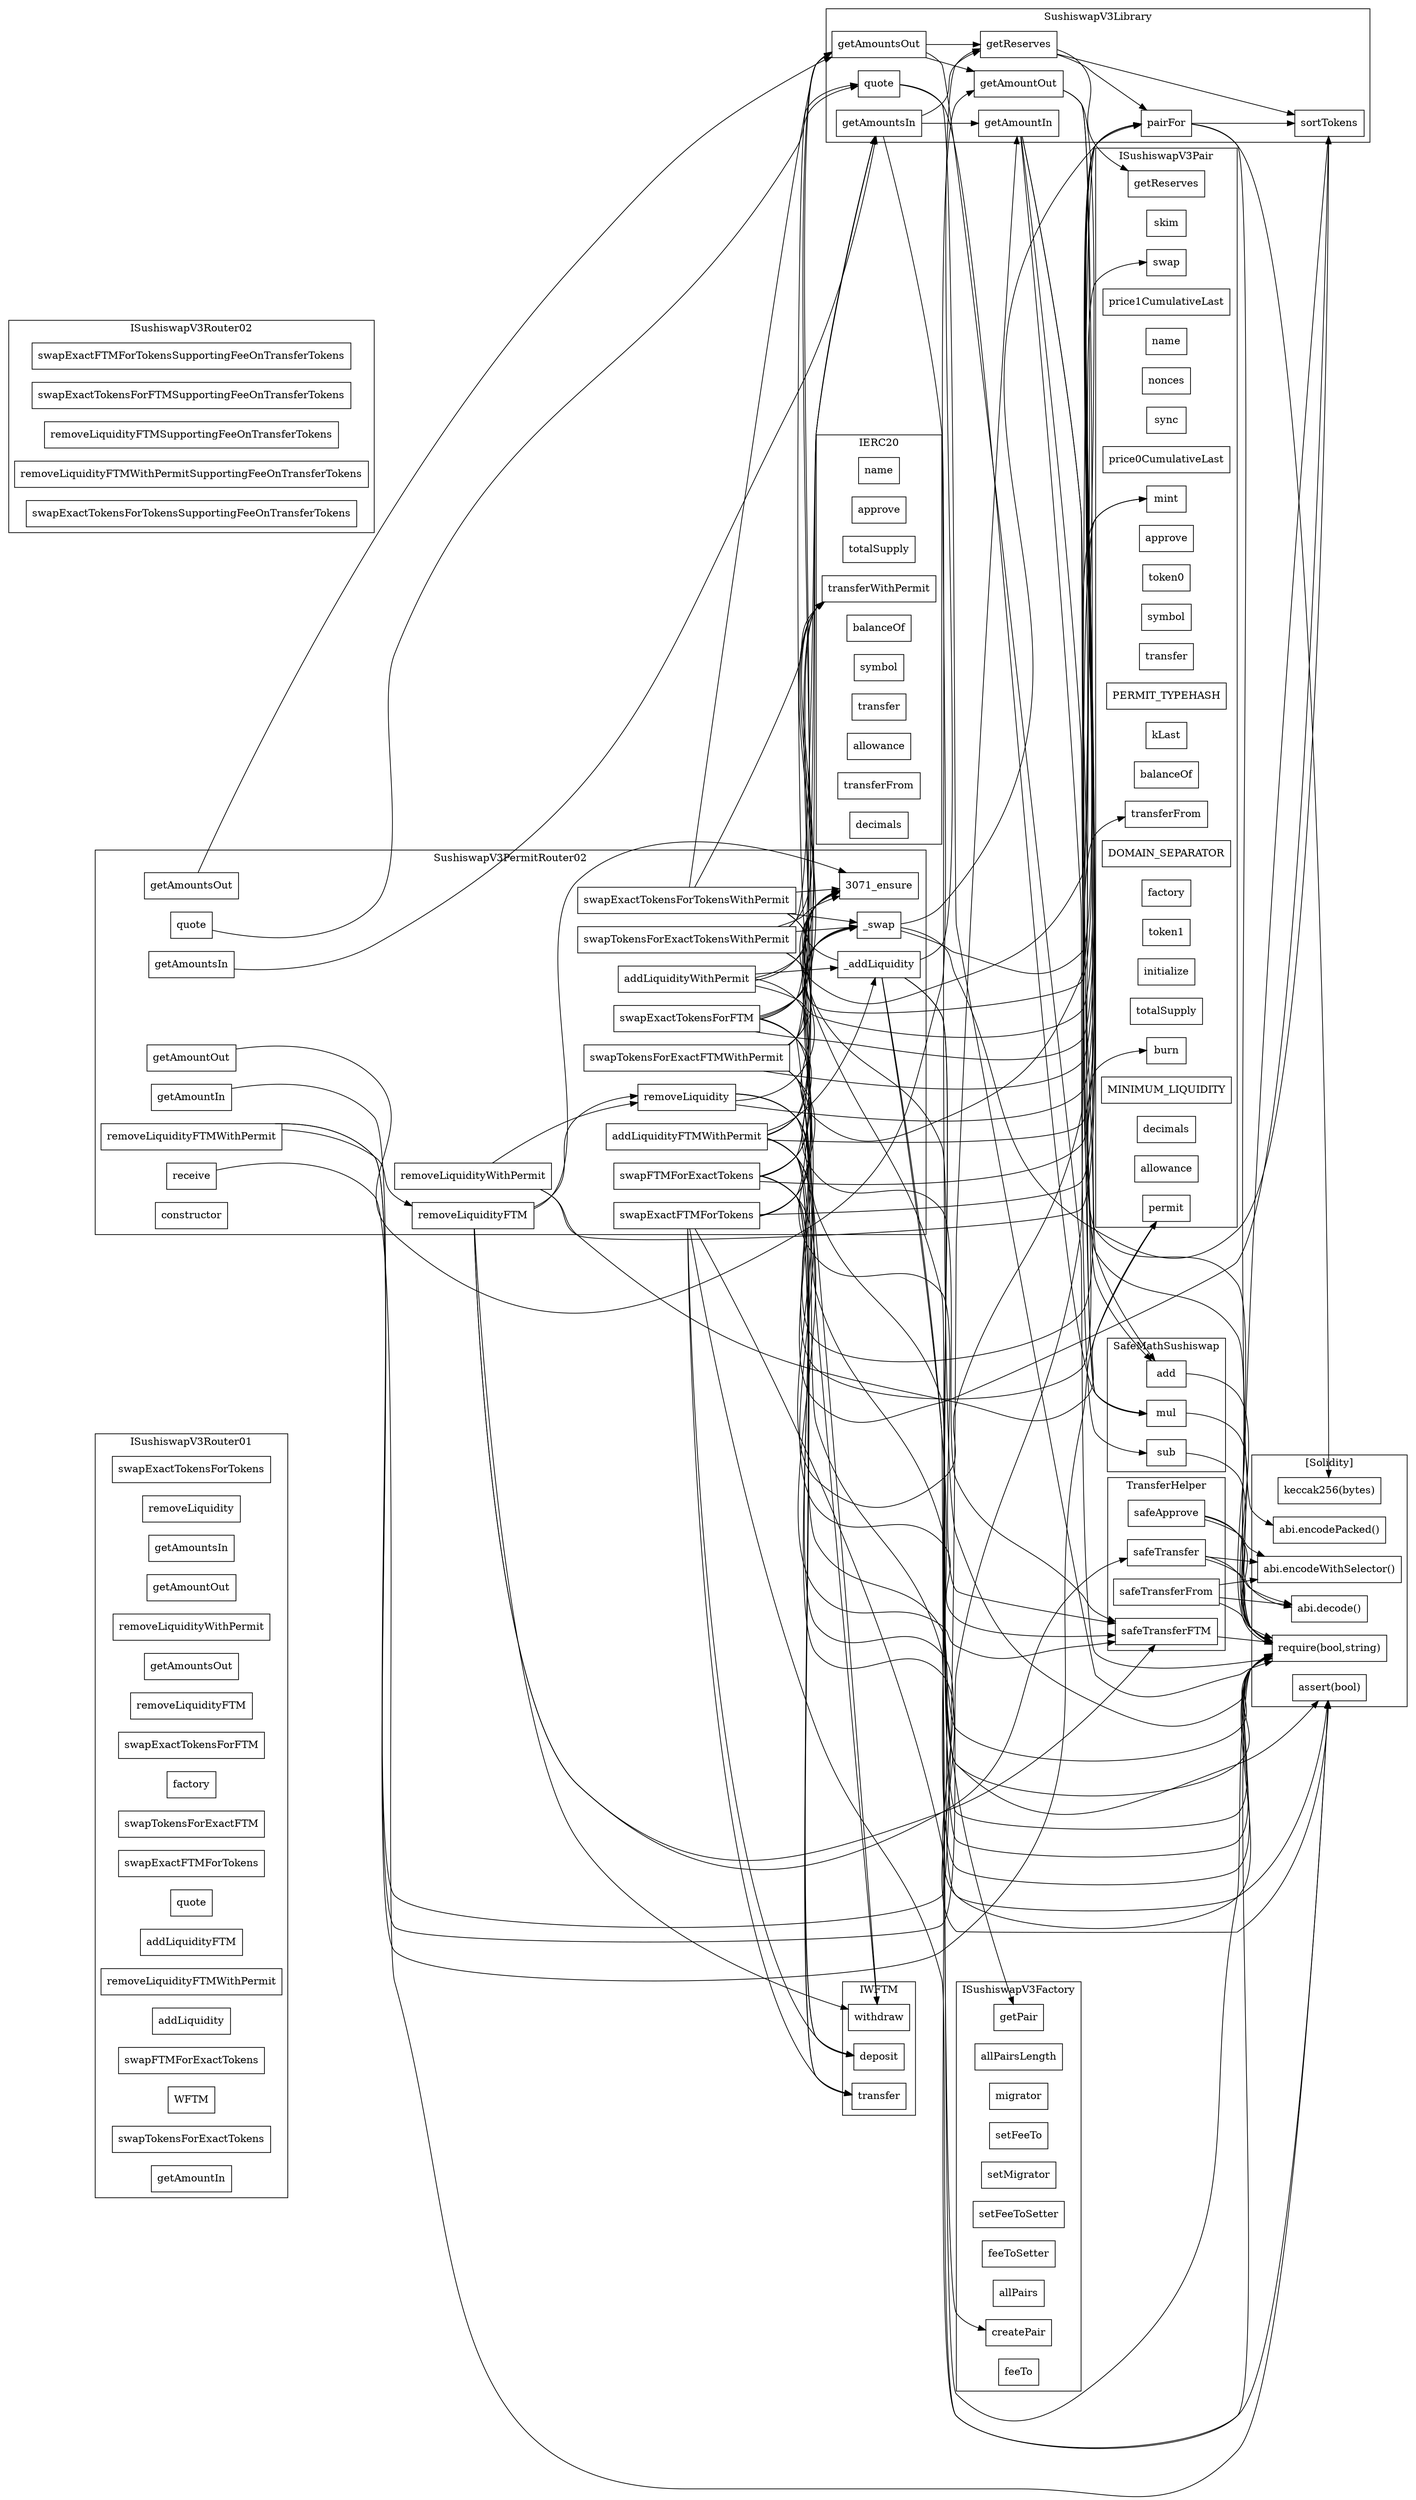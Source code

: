 strict digraph {
rankdir="LR"
node [shape=box]
subgraph cluster_1251_ISushiswapV3Router01 {
label = "ISushiswapV3Router01"
"1251_swapExactTokensForTokens" [label="swapExactTokensForTokens"]
"1251_removeLiquidity" [label="removeLiquidity"]
"1251_getAmountsIn" [label="getAmountsIn"]
"1251_getAmountOut" [label="getAmountOut"]
"1251_removeLiquidityWithPermit" [label="removeLiquidityWithPermit"]
"1251_getAmountsOut" [label="getAmountsOut"]
"1251_removeLiquidityFTM" [label="removeLiquidityFTM"]
"1251_swapExactTokensForFTM" [label="swapExactTokensForFTM"]
"1251_factory" [label="factory"]
"1251_swapTokensForExactFTM" [label="swapTokensForExactFTM"]
"1251_swapExactFTMForTokens" [label="swapExactFTMForTokens"]
"1251_quote" [label="quote"]
"1251_addLiquidityFTM" [label="addLiquidityFTM"]
"1251_removeLiquidityFTMWithPermit" [label="removeLiquidityFTMWithPermit"]
"1251_addLiquidity" [label="addLiquidity"]
"1251_swapFTMForExactTokens" [label="swapFTMForExactTokens"]
"1251_WFTM" [label="WFTM"]
"1251_swapTokensForExactTokens" [label="swapTokensForExactTokens"]
"1251_getAmountIn" [label="getAmountIn"]
}subgraph cluster_1508_IERC20 {
label = "IERC20"
"1508_name" [label="name"]
"1508_approve" [label="approve"]
"1508_totalSupply" [label="totalSupply"]
"1508_transferWithPermit" [label="transferWithPermit"]
"1508_balanceOf" [label="balanceOf"]
"1508_symbol" [label="symbol"]
"1508_transfer" [label="transfer"]
"1508_allowance" [label="allowance"]
"1508_transferFrom" [label="transferFrom"]
"1508_decimals" [label="decimals"]
}subgraph cluster_944_TransferHelper {
label = "TransferHelper"
"944_safeTransferFrom" [label="safeTransferFrom"]
"944_safeApprove" [label="safeApprove"]
"944_safeTransferFTM" [label="safeTransferFTM"]
"944_safeTransfer" [label="safeTransfer"]
}subgraph cluster_315_SafeMathSushiswap {
label = "SafeMathSushiswap"
"315_sub" [label="sub"]
"315_add" [label="add"]
"315_mul" [label="mul"]
}subgraph cluster_242_ISushiswapV3Pair {
label = "ISushiswapV3Pair"
"242_getReserves" [label="getReserves"]
"242_skim" [label="skim"]
"242_transferFrom" [label="transferFrom"]
"242_price1CumulativeLast" [label="price1CumulativeLast"]
"242_name" [label="name"]
"242_nonces" [label="nonces"]
"242_sync" [label="sync"]
"242_price0CumulativeLast" [label="price0CumulativeLast"]
"242_burn" [label="burn"]
"242_approve" [label="approve"]
"242_token0" [label="token0"]
"242_symbol" [label="symbol"]
"242_transfer" [label="transfer"]
"242_PERMIT_TYPEHASH" [label="PERMIT_TYPEHASH"]
"242_kLast" [label="kLast"]
"242_balanceOf" [label="balanceOf"]
"242_permit" [label="permit"]
"242_DOMAIN_SEPARATOR" [label="DOMAIN_SEPARATOR"]
"242_factory" [label="factory"]
"242_token1" [label="token1"]
"242_initialize" [label="initialize"]
"242_totalSupply" [label="totalSupply"]
"242_swap" [label="swap"]
"242_MINIMUM_LIQUIDITY" [label="MINIMUM_LIQUIDITY"]
"242_decimals" [label="decimals"]
"242_allowance" [label="allowance"]
"242_mint" [label="mint"]
}subgraph cluster_786_SushiswapV3Library {
label = "SushiswapV3Library"
"786_getAmountIn" [label="getAmountIn"]
"786_getAmountsOut" [label="getAmountsOut"]
"786_pairFor" [label="pairFor"]
"786_quote" [label="quote"]
"786_getAmountsIn" [label="getAmountsIn"]
"786_getAmountOut" [label="getAmountOut"]
"786_getReserves" [label="getReserves"]
"786_sortTokens" [label="sortTokens"]
"786_getAmountsOut" -> "786_getReserves"
"786_getAmountsIn" -> "786_getReserves"
"786_getAmountsIn" -> "786_getAmountIn"
"786_getAmountsOut" -> "786_getAmountOut"
"786_getReserves" -> "786_sortTokens"
"786_getReserves" -> "786_pairFor"
"786_pairFor" -> "786_sortTokens"
}subgraph cluster_1526_IWFTM {
label = "IWFTM"
"1526_withdraw" [label="withdraw"]
"1526_deposit" [label="deposit"]
"1526_transfer" [label="transfer"]
}subgraph cluster_1336_ISushiswapV3Router02 {
label = "ISushiswapV3Router02"
"1336_swapExactFTMForTokensSupportingFeeOnTransferTokens" [label="swapExactFTMForTokensSupportingFeeOnTransferTokens"]
"1336_swapExactTokensForFTMSupportingFeeOnTransferTokens" [label="swapExactTokensForFTMSupportingFeeOnTransferTokens"]
"1336_removeLiquidityFTMSupportingFeeOnTransferTokens" [label="removeLiquidityFTMSupportingFeeOnTransferTokens"]
"1336_removeLiquidityFTMWithPermitSupportingFeeOnTransferTokens" [label="removeLiquidityFTMWithPermitSupportingFeeOnTransferTokens"]
"1336_swapExactTokensForTokensSupportingFeeOnTransferTokens" [label="swapExactTokensForTokensSupportingFeeOnTransferTokens"]
}subgraph cluster_3071_SushiswapV3PermitRouter02 {
label = "SushiswapV3PermitRouter02"
"3071_swapExactTokensForTokensWithPermit" [label="swapExactTokensForTokensWithPermit"]
"3071__swap" [label="_swap"]
"3071_swapExactTokensForFTM" [label="swapExactTokensForFTM"]
"3071_addLiquidityWithPermit" [label="addLiquidityWithPermit"]
"3071_getAmountIn" [label="getAmountIn"]
"3071_removeLiquidityFTM" [label="removeLiquidityFTM"]
"3071_swapTokensForExactTokensWithPermit" [label="swapTokensForExactTokensWithPermit"]
"3071_addLiquidityFTMWithPermit" [label="addLiquidityFTMWithPermit"]
"3071_swapTokensForExactFTMWithPermit" [label="swapTokensForExactFTMWithPermit"]
"3071_swapFTMForExactTokens" [label="swapFTMForExactTokens"]
"3071__addLiquidity" [label="_addLiquidity"]
"3071_getAmountOut" [label="getAmountOut"]
"3071_swapExactFTMForTokens" [label="swapExactFTMForTokens"]
"3071_removeLiquidity" [label="removeLiquidity"]
"3071_getAmountsIn" [label="getAmountsIn"]
"3071_quote" [label="quote"]
"3071_getAmountsOut" [label="getAmountsOut"]
"3071_removeLiquidityWithPermit" [label="removeLiquidityWithPermit"]
"3071_receive" [label="receive"]
"3071_removeLiquidityFTMWithPermit" [label="removeLiquidityFTMWithPermit"]
"3071_constructor" [label="constructor"]
"3071_removeLiquidityFTM" -> "3071_ensure"
"3071_removeLiquidityFTMWithPermit" -> "3071_removeLiquidityFTM"
"3071_swapExactTokensForFTM" -> "3071__swap"
"3071_addLiquidityWithPermit" -> "3071_ensure"
"3071_addLiquidityFTMWithPermit" -> "3071_ensure"
"3071_swapExactTokensForFTM" -> "3071_ensure"
"3071_swapFTMForExactTokens" -> "3071__swap"
"3071_swapExactTokensForTokensWithPermit" -> "3071_ensure"
"3071_swapTokensForExactTokensWithPermit" -> "3071__swap"
"3071_swapTokensForExactFTMWithPermit" -> "3071__swap"
"3071_addLiquidityFTMWithPermit" -> "3071__addLiquidity"
"3071_removeLiquidity" -> "3071_ensure"
"3071_addLiquidityWithPermit" -> "3071__addLiquidity"
"3071_swapExactTokensForTokensWithPermit" -> "3071__swap"
"3071_swapTokensForExactTokensWithPermit" -> "3071_ensure"
"3071_swapExactFTMForTokens" -> "3071_ensure"
"3071_swapExactFTMForTokens" -> "3071__swap"
"3071_swapTokensForExactFTMWithPermit" -> "3071_ensure"
"3071_removeLiquidityWithPermit" -> "3071_removeLiquidity"
"3071_removeLiquidityFTM" -> "3071_removeLiquidity"
"3071_swapFTMForExactTokens" -> "3071_ensure"
}subgraph cluster_1407_ISushiswapV3Factory {
label = "ISushiswapV3Factory"
"1407_getPair" [label="getPair"]
"1407_allPairsLength" [label="allPairsLength"]
"1407_migrator" [label="migrator"]
"1407_setFeeTo" [label="setFeeTo"]
"1407_setMigrator" [label="setMigrator"]
"1407_setFeeToSetter" [label="setFeeToSetter"]
"1407_feeToSetter" [label="feeToSetter"]
"1407_allPairs" [label="allPairs"]
"1407_createPair" [label="createPair"]
"1407_feeTo" [label="feeTo"]
}subgraph cluster_solidity {
label = "[Solidity]"
"keccak256(bytes)" 
"assert(bool)" 
"abi.decode()" 
"abi.encodePacked()" 
"abi.encodeWithSelector()" 
"require(bool,string)" 
"944_safeTransfer" -> "abi.decode()"
"944_safeTransfer" -> "require(bool,string)"
"944_safeApprove" -> "abi.encodeWithSelector()"
"786_getAmountIn" -> "require(bool,string)"
"315_sub" -> "require(bool,string)"
"944_safeApprove" -> "require(bool,string)"
"3071_addLiquidityFTMWithPermit" -> "assert(bool)"
"944_safeApprove" -> "abi.decode()"
"3071_removeLiquidity" -> "require(bool,string)"
"315_mul" -> "require(bool,string)"
"3071_receive" -> "assert(bool)"
"3071_swapFTMForExactTokens" -> "require(bool,string)"
"786_quote" -> "require(bool,string)"
"944_safeTransfer" -> "abi.encodeWithSelector()"
"3071_swapTokensForExactTokensWithPermit" -> "require(bool,string)"
"786_pairFor" -> "abi.encodePacked()"
"944_safeTransferFrom" -> "abi.encodeWithSelector()"
"315_add" -> "require(bool,string)"
"3071_swapExactTokensForFTM" -> "require(bool,string)"
"786_getAmountsIn" -> "require(bool,string)"
"944_safeTransferFrom" -> "require(bool,string)"
"3071_swapExactFTMForTokens" -> "require(bool,string)"
"944_safeTransferFTM" -> "require(bool,string)"
"3071_swapTokensForExactFTMWithPermit" -> "require(bool,string)"
"3071_swapFTMForExactTokens" -> "assert(bool)"
"786_getAmountOut" -> "require(bool,string)"
"786_pairFor" -> "keccak256(bytes)"
"786_sortTokens" -> "require(bool,string)"
"944_safeTransferFrom" -> "abi.decode()"
"786_getAmountsOut" -> "require(bool,string)"
"3071_swapExactTokensForTokensWithPermit" -> "require(bool,string)"
"3071__addLiquidity" -> "assert(bool)"
"3071_swapExactFTMForTokens" -> "assert(bool)"
"3071__addLiquidity" -> "require(bool,string)"
}"786_getAmountOut" -> "315_add"
"3071_addLiquidityFTMWithPermit" -> "944_safeTransferFTM"
"3071_removeLiquidityWithPermit" -> "242_permit"
"3071_getAmountIn" -> "786_getAmountIn"
"3071_swapTokensForExactTokensWithPermit" -> "786_pairFor"
"3071__swap" -> "786_pairFor"
"3071_swapFTMForExactTokens" -> "944_safeTransferFTM"
"3071_swapFTMForExactTokens" -> "1526_transfer"
"786_getAmountOut" -> "315_mul"
"3071_removeLiquidity" -> "786_sortTokens"
"3071_addLiquidityWithPermit" -> "1508_transferWithPermit"
"3071_addLiquidityFTMWithPermit" -> "786_pairFor"
"786_getReserves" -> "242_getReserves"
"3071_swapExactFTMForTokens" -> "1526_transfer"
"3071_removeLiquidityFTM" -> "944_safeTransfer"
"3071_addLiquidityFTMWithPermit" -> "1526_transfer"
"3071_removeLiquidity" -> "242_burn"
"3071_addLiquidityWithPermit" -> "786_pairFor"
"3071_removeLiquidityWithPermit" -> "786_pairFor"
"3071_swapExactTokensForTokensWithPermit" -> "786_getAmountsOut"
"3071_swapFTMForExactTokens" -> "1526_deposit"
"3071__addLiquidity" -> "786_getReserves"
"786_getAmountIn" -> "315_mul"
"3071_swapExactTokensForTokensWithPermit" -> "1508_transferWithPermit"
"3071_swapExactFTMForTokens" -> "786_pairFor"
"3071__addLiquidity" -> "786_quote"
"3071_swapExactTokensForFTM" -> "1526_withdraw"
"786_getAmountIn" -> "315_add"
"3071_swapTokensForExactFTMWithPermit" -> "1508_transferWithPermit"
"3071_quote" -> "786_quote"
"3071_removeLiquidity" -> "242_transferFrom"
"3071_swapExactTokensForFTM" -> "786_getAmountsOut"
"3071_swapExactTokensForFTM" -> "944_safeTransferFTM"
"3071_getAmountsOut" -> "786_getAmountsOut"
"3071_removeLiquidityFTM" -> "1526_withdraw"
"3071_swapTokensForExactFTMWithPermit" -> "944_safeTransferFTM"
"3071_swapTokensForExactFTMWithPermit" -> "786_pairFor"
"3071_removeLiquidityFTMWithPermit" -> "786_pairFor"
"3071__swap" -> "786_sortTokens"
"3071_swapFTMForExactTokens" -> "786_getAmountsIn"
"3071_swapFTMForExactTokens" -> "786_pairFor"
"3071_addLiquidityFTMWithPermit" -> "1526_deposit"
"3071_addLiquidityWithPermit" -> "242_mint"
"3071_addLiquidityFTMWithPermit" -> "242_mint"
"3071_swapExactFTMForTokens" -> "1526_deposit"
"3071_swapExactTokensForTokensWithPermit" -> "786_pairFor"
"3071_getAmountsIn" -> "786_getAmountsIn"
"3071_swapExactFTMForTokens" -> "786_getAmountsOut"
"3071_swapTokensForExactTokensWithPermit" -> "786_getAmountsIn"
"3071__addLiquidity" -> "1407_createPair"
"3071_getAmountOut" -> "786_getAmountOut"
"3071_swapTokensForExactTokensWithPermit" -> "1508_transferWithPermit"
"786_quote" -> "315_mul"
"3071_removeLiquidity" -> "786_pairFor"
"3071_swapExactTokensForFTM" -> "786_pairFor"
"3071__swap" -> "242_swap"
"3071_addLiquidityFTMWithPermit" -> "1508_transferWithPermit"
"3071_swapExactTokensForFTM" -> "1508_transferWithPermit"
"3071_removeLiquidityFTM" -> "944_safeTransferFTM"
"786_getAmountIn" -> "315_sub"
"3071_swapTokensForExactFTMWithPermit" -> "786_getAmountsIn"
"3071__addLiquidity" -> "1407_getPair"
"3071_swapTokensForExactFTMWithPermit" -> "1526_withdraw"
"3071_removeLiquidityFTMWithPermit" -> "242_permit"
}